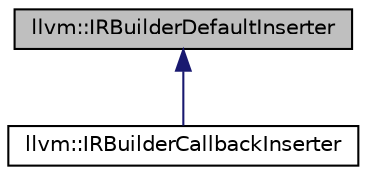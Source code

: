 digraph "llvm::IRBuilderDefaultInserter"
{
 // LATEX_PDF_SIZE
  bgcolor="transparent";
  edge [fontname="Helvetica",fontsize="10",labelfontname="Helvetica",labelfontsize="10"];
  node [fontname="Helvetica",fontsize="10",shape=record];
  Node1 [label="llvm::IRBuilderDefaultInserter",height=0.2,width=0.4,color="black", fillcolor="grey75", style="filled", fontcolor="black",tooltip="This provides the default implementation of the IRBuilder 'InsertHelper' method that is called whenev..."];
  Node1 -> Node2 [dir="back",color="midnightblue",fontsize="10",style="solid",fontname="Helvetica"];
  Node2 [label="llvm::IRBuilderCallbackInserter",height=0.2,width=0.4,color="black",URL="$classllvm_1_1IRBuilderCallbackInserter.html",tooltip="Provides an 'InsertHelper' that calls a user-provided callback after performing the default insertion..."];
}
